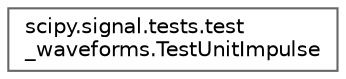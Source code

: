 digraph "Graphical Class Hierarchy"
{
 // LATEX_PDF_SIZE
  bgcolor="transparent";
  edge [fontname=Helvetica,fontsize=10,labelfontname=Helvetica,labelfontsize=10];
  node [fontname=Helvetica,fontsize=10,shape=box,height=0.2,width=0.4];
  rankdir="LR";
  Node0 [id="Node000000",label="scipy.signal.tests.test\l_waveforms.TestUnitImpulse",height=0.2,width=0.4,color="grey40", fillcolor="white", style="filled",URL="$d7/da7/classscipy_1_1signal_1_1tests_1_1test__waveforms_1_1TestUnitImpulse.html",tooltip=" "];
}
